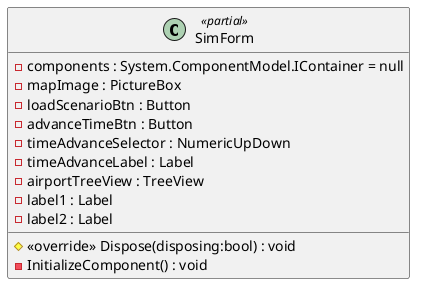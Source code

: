 @startuml
class SimForm <<partial>> {
    - components : System.ComponentModel.IContainer = null
    # <<override>> Dispose(disposing:bool) : void
    - InitializeComponent() : void
    - mapImage : PictureBox
    - loadScenarioBtn : Button
    - advanceTimeBtn : Button
    - timeAdvanceSelector : NumericUpDown
    - timeAdvanceLabel : Label
    - airportTreeView : TreeView
    - label1 : Label
    - label2 : Label
}
@enduml
